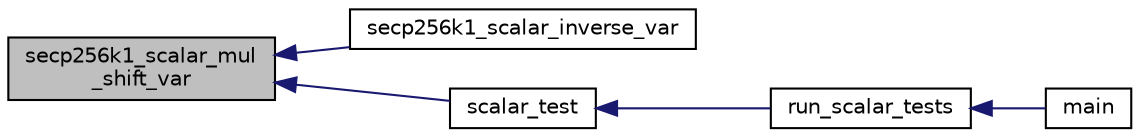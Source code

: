 digraph "secp256k1_scalar_mul_shift_var"
{
  edge [fontname="Helvetica",fontsize="10",labelfontname="Helvetica",labelfontsize="10"];
  node [fontname="Helvetica",fontsize="10",shape=record];
  rankdir="LR";
  Node1191 [label="secp256k1_scalar_mul\l_shift_var",height=0.2,width=0.4,color="black", fillcolor="grey75", style="filled", fontcolor="black"];
  Node1191 -> Node1192 [dir="back",color="midnightblue",fontsize="10",style="solid",fontname="Helvetica"];
  Node1192 [label="secp256k1_scalar_inverse_var",height=0.2,width=0.4,color="black", fillcolor="white", style="filled",URL="$dd/da5/scalar__impl_8h.html#a4a61fe7aed51d7852d651a676e14b0bb"];
  Node1191 -> Node1193 [dir="back",color="midnightblue",fontsize="10",style="solid",fontname="Helvetica"];
  Node1193 [label="scalar_test",height=0.2,width=0.4,color="black", fillcolor="white", style="filled",URL="$d5/d7f/tests_8c.html#a0ac2e9ed5b8ba27e48fba5150cebfa82"];
  Node1193 -> Node1194 [dir="back",color="midnightblue",fontsize="10",style="solid",fontname="Helvetica"];
  Node1194 [label="run_scalar_tests",height=0.2,width=0.4,color="black", fillcolor="white", style="filled",URL="$d5/d7f/tests_8c.html#afc29a3cda8faeba097ce967f24fcb9d1"];
  Node1194 -> Node1195 [dir="back",color="midnightblue",fontsize="10",style="solid",fontname="Helvetica"];
  Node1195 [label="main",height=0.2,width=0.4,color="black", fillcolor="white", style="filled",URL="$d5/d7f/tests_8c.html#a3c04138a5bfe5d72780bb7e82a18e627"];
}
